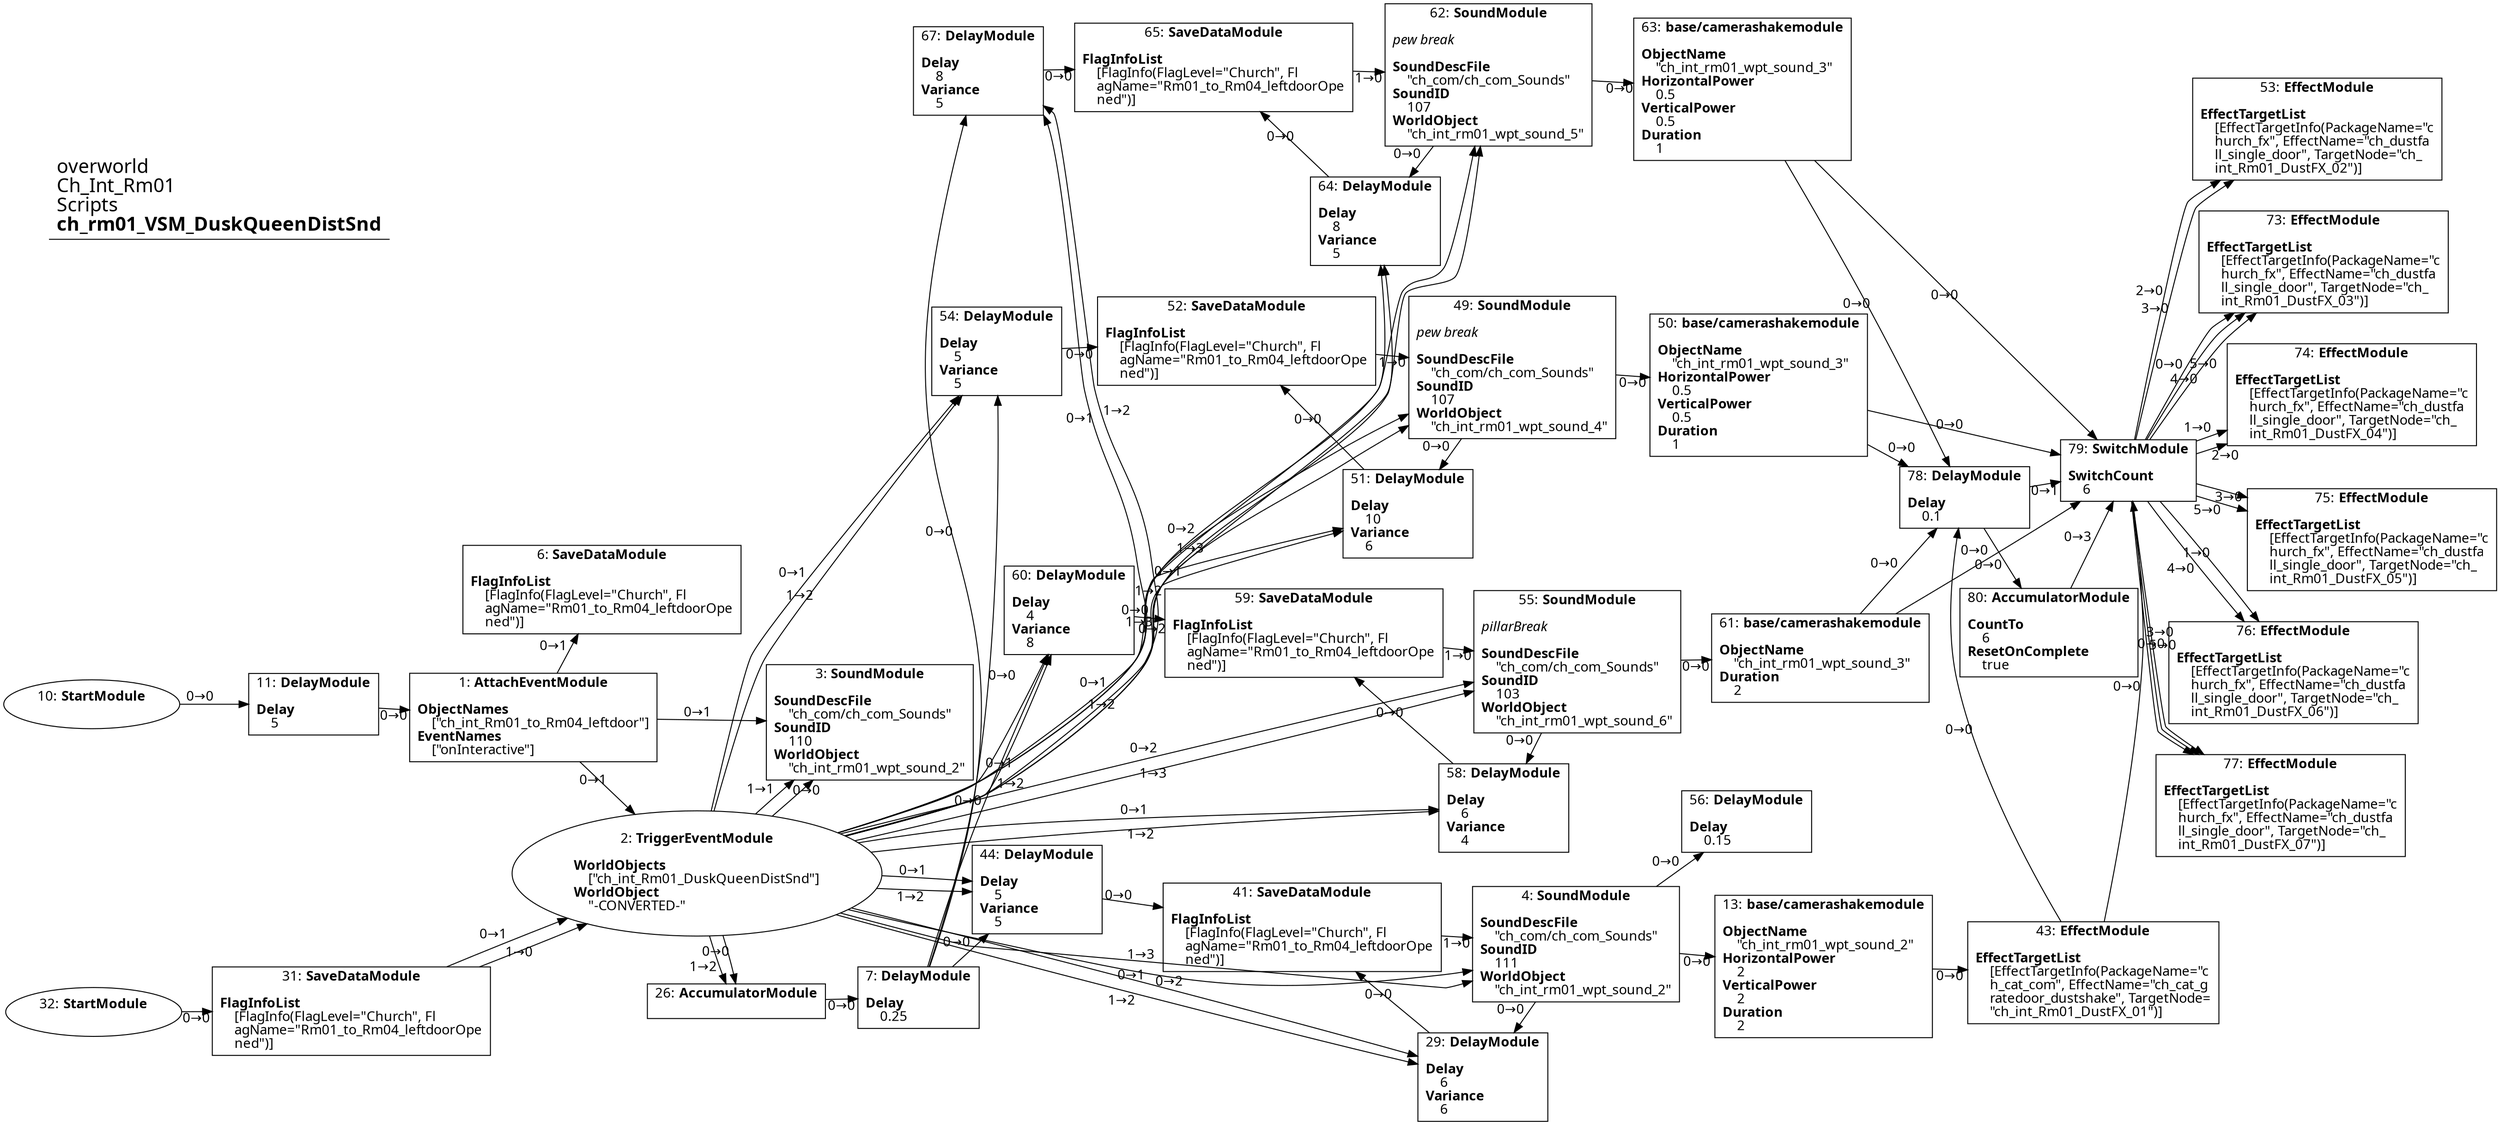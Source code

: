 digraph {
    layout = fdp;
    overlap = prism;
    sep = "+16";
    splines = spline;

    node [ shape = box ];

    graph [ fontname = "Segoe UI" ];
    node [ fontname = "Segoe UI" ];
    edge [ fontname = "Segoe UI" ];

    1 [ label = <1: <b>AttachEventModule</b><br/><br/><b>ObjectNames</b><br align="left"/>    [&quot;ch_int_Rm01_to_Rm04_leftdoor&quot;]<br align="left"/><b>EventNames</b><br align="left"/>    [&quot;onInteractive&quot;]<br align="left"/>> ];
    1 [ pos = "-0.379,-0.307!" ];
    1 -> 6 [ label = "0→1" ];
    1 -> 3 [ label = "0→1" ];
    1 -> 2 [ label = "0→1" ];

    2 [ label = <2: <b>TriggerEventModule</b><br/><br/><b>WorldObjects</b><br align="left"/>    [&quot;ch_int_Rm01_DuskQueenDistSnd&quot;]<br align="left"/><b>WorldObject</b><br align="left"/>    &quot;-CONVERTED-&quot;<br align="left"/>> ];
    2 [ shape = oval ]
    2 [ pos = "-0.119,-0.503!" ];
    2 -> 3 [ label = "1→1" ];
    2 -> 26 [ label = "0→0" ];
    2 -> 3 [ label = "0→0" ];
    2 -> 26 [ label = "1→2" ];
    2 -> 44 [ label = "0→1" ];
    2 -> 4 [ label = "0→2" ];
    2 -> 29 [ label = "0→1" ];
    2 -> 44 [ label = "1→2" ];
    2 -> 29 [ label = "1→2" ];
    2 -> 4 [ label = "1→3" ];
    2 -> 60 [ label = "0→1" ];
    2 -> 55 [ label = "0→2" ];
    2 -> 58 [ label = "0→1" ];
    2 -> 58 [ label = "1→2" ];
    2 -> 55 [ label = "1→3" ];
    2 -> 60 [ label = "1→2" ];
    2 -> 54 [ label = "0→1" ];
    2 -> 49 [ label = "0→2" ];
    2 -> 51 [ label = "0→1" ];
    2 -> 51 [ label = "1→2" ];
    2 -> 54 [ label = "1→2" ];
    2 -> 49 [ label = "1→3" ];
    2 -> 67 [ label = "0→1" ];
    2 -> 67 [ label = "1→2" ];
    2 -> 62 [ label = "0→2" ];
    2 -> 62 [ label = "1→3" ];
    2 -> 64 [ label = "0→1" ];
    2 -> 64 [ label = "1→2" ];

    3 [ label = <3: <b>SoundModule</b><br/><br/><b>SoundDescFile</b><br align="left"/>    &quot;ch_com/ch_com_Sounds&quot;<br align="left"/><b>SoundID</b><br align="left"/>    110<br align="left"/><b>WorldObject</b><br align="left"/>    &quot;ch_int_rm01_wpt_sound_2&quot;<br align="left"/>> ];
    3 [ pos = "0.15900001,-0.28500003!" ];

    4 [ label = <4: <b>SoundModule</b><br/><br/><b>SoundDescFile</b><br align="left"/>    &quot;ch_com/ch_com_Sounds&quot;<br align="left"/><b>SoundID</b><br align="left"/>    111<br align="left"/><b>WorldObject</b><br align="left"/>    &quot;ch_int_rm01_wpt_sound_2&quot;<br align="left"/>> ];
    4 [ pos = "1.2,-0.52000004!" ];
    4 -> 29 [ label = "0→0" ];
    4 -> 13 [ label = "0→0" ];
    4 -> 56 [ label = "0→0" ];

    6 [ label = <6: <b>SaveDataModule</b><br/><br/><b>FlagInfoList</b><br align="left"/>    [FlagInfo(FlagLevel=&quot;Church&quot;, Fl<br align="left"/>    agName=&quot;Rm01_to_Rm04_leftdoorOpe<br align="left"/>    ned&quot;)]<br align="left"/>> ];
    6 [ pos = "-0.127,-0.177!" ];

    7 [ label = <7: <b>DelayModule</b><br/><br/><b>Delay</b><br align="left"/>    0.25<br align="left"/>> ];
    7 [ pos = "0.439,-0.689!" ];
    7 -> 67 [ label = "0→0" ];
    7 -> 44 [ label = "0→0" ];
    7 -> 60 [ label = "0→0" ];
    7 -> 54 [ label = "0→0" ];

    10 [ label = <10: <b>StartModule</b><br/><br/>> ];
    10 [ shape = oval ]
    10 [ pos = "-0.777,-0.307!" ];
    10 -> 11 [ label = "0→0" ];

    11 [ label = <11: <b>DelayModule</b><br/><br/><b>Delay</b><br align="left"/>    5<br align="left"/>> ];
    11 [ pos = "-0.588,-0.307!" ];
    11 -> 1 [ label = "0→0" ];

    13 [ label = <13: <b>base/camerashakemodule</b><br/><br/><b>ObjectName</b><br align="left"/>    &quot;ch_int_rm01_wpt_sound_2&quot;<br align="left"/><b>HorizontalPower</b><br align="left"/>    2<br align="left"/><b>VerticalPower</b><br align="left"/>    2<br align="left"/><b>Duration</b><br align="left"/>    2<br align="left"/>> ];
    13 [ pos = "1.404,-0.52000004!" ];
    13 -> 43 [ label = "0→0" ];

    26 [ label = <26: <b>AccumulatorModule</b><br/><br/>> ];
    26 [ pos = "0.162,-0.688!" ];
    26 -> 7 [ label = "0→0" ];

    29 [ label = <29: <b>DelayModule</b><br/><br/><b>Delay</b><br align="left"/>    6<br align="left"/><b>Variance</b><br align="left"/>    6<br align="left"/>> ];
    29 [ pos = "1.093,-0.67600006!" ];
    29 -> 41 [ label = "0→0" ];

    31 [ label = <31: <b>SaveDataModule</b><br/><br/><b>FlagInfoList</b><br align="left"/>    [FlagInfo(FlagLevel=&quot;Church&quot;, Fl<br align="left"/>    agName=&quot;Rm01_to_Rm04_leftdoorOpe<br align="left"/>    ned&quot;)]<br align="left"/>> ];
    31 [ pos = "-0.44900003,-0.638!" ];
    31 -> 2 [ label = "0→1" ];
    31 -> 2 [ label = "1→0" ];

    32 [ label = <32: <b>StartModule</b><br/><br/>> ];
    32 [ shape = oval ]
    32 [ pos = "-0.596,-0.638!" ];
    32 -> 31 [ label = "0→0" ];

    41 [ label = <41: <b>SaveDataModule</b><br/><br/><b>FlagInfoList</b><br align="left"/>    [FlagInfo(FlagLevel=&quot;Church&quot;, Fl<br align="left"/>    agName=&quot;Rm01_to_Rm04_leftdoorOpe<br align="left"/>    ned&quot;)]<br align="left"/>> ];
    41 [ pos = "0.95500004,-0.497!" ];
    41 -> 4 [ label = "1→0" ];

    43 [ label = <43: <b>EffectModule</b><br/><br/><b>EffectTargetList</b><br align="left"/>    [EffectTargetInfo(PackageName=&quot;c<br align="left"/>    h_cat_com&quot;, EffectName=&quot;ch_cat_g<br align="left"/>    ratedoor_dustshake&quot;, TargetNode=<br align="left"/>    &quot;ch_int_Rm01_DustFX_01&quot;)]<br align="left"/>> ];
    43 [ pos = "1.613,-0.52000004!" ];
    43 -> 79 [ label = "0→0" ];
    43 -> 78 [ label = "0→0" ];

    44 [ label = <44: <b>DelayModule</b><br/><br/><b>Delay</b><br align="left"/>    5<br align="left"/><b>Variance</b><br align="left"/>    5<br align="left"/>> ];
    44 [ pos = "0.71800005,-0.497!" ];
    44 -> 41 [ label = "0→0" ];

    49 [ label = <49: <b>SoundModule</b><br/><br/><i>pew break<br align="left"/></i><br align="left"/><b>SoundDescFile</b><br align="left"/>    &quot;ch_com/ch_com_Sounds&quot;<br align="left"/><b>SoundID</b><br align="left"/>    107<br align="left"/><b>WorldObject</b><br align="left"/>    &quot;ch_int_rm01_wpt_sound_4&quot;<br align="left"/>> ];
    49 [ pos = "1.212,0.22100002!" ];
    49 -> 50 [ label = "0→0" ];
    49 -> 51 [ label = "0→0" ];

    50 [ label = <50: <b>base/camerashakemodule</b><br/><br/><b>ObjectName</b><br align="left"/>    &quot;ch_int_rm01_wpt_sound_3&quot;<br align="left"/><b>HorizontalPower</b><br align="left"/>    0.5<br align="left"/><b>VerticalPower</b><br align="left"/>    0.5<br align="left"/><b>Duration</b><br align="left"/>    1<br align="left"/>> ];
    50 [ pos = "1.4260001,0.22100002!" ];
    50 -> 78 [ label = "0→0" ];
    50 -> 79 [ label = "0→0" ];

    51 [ label = <51: <b>DelayModule</b><br/><br/><b>Delay</b><br align="left"/>    10<br align="left"/><b>Variance</b><br align="left"/>    6<br align="left"/>> ];
    51 [ pos = "1.115,0.064!" ];
    51 -> 52 [ label = "0→0" ];

    52 [ label = <52: <b>SaveDataModule</b><br/><br/><b>FlagInfoList</b><br align="left"/>    [FlagInfo(FlagLevel=&quot;Church&quot;, Fl<br align="left"/>    agName=&quot;Rm01_to_Rm04_leftdoorOpe<br align="left"/>    ned&quot;)]<br align="left"/>> ];
    52 [ pos = "0.97700006,0.24400002!" ];
    52 -> 49 [ label = "1→0" ];

    53 [ label = <53: <b>EffectModule</b><br/><br/><b>EffectTargetList</b><br align="left"/>    [EffectTargetInfo(PackageName=&quot;c<br align="left"/>    hurch_fx&quot;, EffectName=&quot;ch_dustfa<br align="left"/>    ll_single_door&quot;, TargetNode=&quot;ch_<br align="left"/>    int_Rm01_DustFX_02&quot;)]<br align="left"/>> ];
    53 [ pos = "2.5600002,0.49400002!" ];

    54 [ label = <54: <b>DelayModule</b><br/><br/><b>Delay</b><br align="left"/>    5<br align="left"/><b>Variance</b><br align="left"/>    5<br align="left"/>> ];
    54 [ pos = "0.74,0.24400002!" ];
    54 -> 52 [ label = "0→0" ];

    55 [ label = <55: <b>SoundModule</b><br/><br/><i>pillarBreak<br align="left"/></i><br align="left"/><b>SoundDescFile</b><br align="left"/>    &quot;ch_com/ch_com_Sounds&quot;<br align="left"/><b>SoundID</b><br align="left"/>    103<br align="left"/><b>WorldObject</b><br align="left"/>    &quot;ch_int_rm01_wpt_sound_6&quot;<br align="left"/>> ];
    55 [ pos = "1.2360001,-0.116000004!" ];
    55 -> 58 [ label = "0→0" ];
    55 -> 61 [ label = "0→0" ];

    56 [ label = <56: <b>DelayModule</b><br/><br/><b>Delay</b><br align="left"/>    0.15<br align="left"/>> ];
    56 [ pos = "1.4070001,-0.33900002!" ];

    58 [ label = <58: <b>DelayModule</b><br/><br/><b>Delay</b><br align="left"/>    6<br align="left"/><b>Variance</b><br align="left"/>    4<br align="left"/>> ];
    58 [ pos = "1.2040001,-0.27100003!" ];
    58 -> 59 [ label = "0→0" ];

    59 [ label = <59: <b>SaveDataModule</b><br/><br/><b>FlagInfoList</b><br align="left"/>    [FlagInfo(FlagLevel=&quot;Church&quot;, Fl<br align="left"/>    agName=&quot;Rm01_to_Rm04_leftdoorOpe<br align="left"/>    ned&quot;)]<br align="left"/>> ];
    59 [ pos = "1.011,-0.093!" ];
    59 -> 55 [ label = "1→0" ];

    60 [ label = <60: <b>DelayModule</b><br/><br/><b>Delay</b><br align="left"/>    4<br align="left"/><b>Variance</b><br align="left"/>    8<br align="left"/>> ];
    60 [ pos = "0.77400005,-0.093!" ];
    60 -> 59 [ label = "0→0" ];

    61 [ label = <61: <b>base/camerashakemodule</b><br/><br/><b>ObjectName</b><br align="left"/>    &quot;ch_int_rm01_wpt_sound_3&quot;<br align="left"/><b>Duration</b><br align="left"/>    2<br align="left"/>> ];
    61 [ pos = "1.4720001,-0.116000004!" ];
    61 -> 78 [ label = "0→0" ];
    61 -> 79 [ label = "0→0" ];

    62 [ label = <62: <b>SoundModule</b><br/><br/><i>pew break<br align="left"/></i><br align="left"/><b>SoundDescFile</b><br align="left"/>    &quot;ch_com/ch_com_Sounds&quot;<br align="left"/><b>SoundID</b><br align="left"/>    107<br align="left"/><b>WorldObject</b><br align="left"/>    &quot;ch_int_rm01_wpt_sound_5&quot;<br align="left"/>> ];
    62 [ pos = "1.222,0.57100004!" ];
    62 -> 63 [ label = "0→0" ];
    62 -> 64 [ label = "0→0" ];

    63 [ label = <63: <b>base/camerashakemodule</b><br/><br/><b>ObjectName</b><br align="left"/>    &quot;ch_int_rm01_wpt_sound_3&quot;<br align="left"/><b>HorizontalPower</b><br align="left"/>    0.5<br align="left"/><b>VerticalPower</b><br align="left"/>    0.5<br align="left"/><b>Duration</b><br align="left"/>    1<br align="left"/>> ];
    63 [ pos = "1.4260001,0.57100004!" ];
    63 -> 78 [ label = "0→0" ];
    63 -> 79 [ label = "0→0" ];

    64 [ label = <64: <b>DelayModule</b><br/><br/><b>Delay</b><br align="left"/>    8<br align="left"/><b>Variance</b><br align="left"/>    5<br align="left"/>> ];
    64 [ pos = "1.115,0.41400003!" ];
    64 -> 65 [ label = "0→0" ];

    65 [ label = <65: <b>SaveDataModule</b><br/><br/><b>FlagInfoList</b><br align="left"/>    [FlagInfo(FlagLevel=&quot;Church&quot;, Fl<br align="left"/>    agName=&quot;Rm01_to_Rm04_leftdoorOpe<br align="left"/>    ned&quot;)]<br align="left"/>> ];
    65 [ pos = "0.97700006,0.59400004!" ];
    65 -> 62 [ label = "1→0" ];

    67 [ label = <67: <b>DelayModule</b><br/><br/><b>Delay</b><br align="left"/>    8<br align="left"/><b>Variance</b><br align="left"/>    5<br align="left"/>> ];
    67 [ pos = "0.74,0.59400004!" ];
    67 -> 65 [ label = "0→0" ];

    73 [ label = <73: <b>EffectModule</b><br/><br/><b>EffectTargetList</b><br align="left"/>    [EffectTargetInfo(PackageName=&quot;c<br align="left"/>    hurch_fx&quot;, EffectName=&quot;ch_dustfa<br align="left"/>    ll_single_door&quot;, TargetNode=&quot;ch_<br align="left"/>    int_Rm01_DustFX_03&quot;)]<br align="left"/>> ];
    73 [ pos = "2.558,0.37100002!" ];

    74 [ label = <74: <b>EffectModule</b><br/><br/><b>EffectTargetList</b><br align="left"/>    [EffectTargetInfo(PackageName=&quot;c<br align="left"/>    hurch_fx&quot;, EffectName=&quot;ch_dustfa<br align="left"/>    ll_single_door&quot;, TargetNode=&quot;ch_<br align="left"/>    int_Rm01_DustFX_04&quot;)]<br align="left"/>> ];
    74 [ pos = "2.559,0.246!" ];

    75 [ label = <75: <b>EffectModule</b><br/><br/><b>EffectTargetList</b><br align="left"/>    [EffectTargetInfo(PackageName=&quot;c<br align="left"/>    hurch_fx&quot;, EffectName=&quot;ch_dustfa<br align="left"/>    ll_single_door&quot;, TargetNode=&quot;ch_<br align="left"/>    int_Rm01_DustFX_05&quot;)]<br align="left"/>> ];
    75 [ pos = "2.559,0.124000005!" ];

    76 [ label = <76: <b>EffectModule</b><br/><br/><b>EffectTargetList</b><br align="left"/>    [EffectTargetInfo(PackageName=&quot;c<br align="left"/>    hurch_fx&quot;, EffectName=&quot;ch_dustfa<br align="left"/>    ll_single_door&quot;, TargetNode=&quot;ch_<br align="left"/>    int_Rm01_DustFX_06&quot;)]<br align="left"/>> ];
    76 [ pos = "2.559,0.009000001!" ];

    77 [ label = <77: <b>EffectModule</b><br/><br/><b>EffectTargetList</b><br align="left"/>    [EffectTargetInfo(PackageName=&quot;c<br align="left"/>    hurch_fx&quot;, EffectName=&quot;ch_dustfa<br align="left"/>    ll_single_door&quot;, TargetNode=&quot;ch_<br align="left"/>    int_Rm01_DustFX_07&quot;)]<br align="left"/>> ];
    77 [ pos = "2.555,-0.102000006!" ];

    78 [ label = <78: <b>DelayModule</b><br/><br/><b>Delay</b><br align="left"/>    0.1<br align="left"/>> ];
    78 [ pos = "1.7170001,0.117000006!" ];
    78 -> 79 [ label = "0→1" ];
    78 -> 80 [ label = "0→0" ];

    79 [ label = <79: <b>SwitchModule</b><br/><br/><b>SwitchCount</b><br align="left"/>    6<br align="left"/>> ];
    79 [ pos = "2.131,0.171!" ];
    79 -> 73 [ label = "0→0" ];
    79 -> 77 [ label = "0→0" ];
    79 -> 74 [ label = "1→0" ];
    79 -> 76 [ label = "1→0" ];
    79 -> 53 [ label = "2→0" ];
    79 -> 74 [ label = "2→0" ];
    79 -> 75 [ label = "3→0" ];
    79 -> 77 [ label = "3→0" ];
    79 -> 53 [ label = "3→0" ];
    79 -> 76 [ label = "4→0" ];
    79 -> 75 [ label = "5→0" ];
    79 -> 73 [ label = "4→0" ];
    79 -> 73 [ label = "5→0" ];
    79 -> 77 [ label = "5→0" ];

    80 [ label = <80: <b>AccumulatorModule</b><br/><br/><b>CountTo</b><br align="left"/>    6<br align="left"/><b>ResetOnComplete</b><br align="left"/>    true<br align="left"/>> ];
    80 [ pos = "1.8970001,-0.07700001!" ];
    80 -> 79 [ label = "0→3" ];

    title [ pos = "-0.77800006,0.595!" ];
    title [ shape = underline ];
    title [ label = <<font point-size="20">overworld<br align="left"/>Ch_Int_Rm01<br align="left"/>Scripts<br align="left"/><b>ch_rm01_VSM_DuskQueenDistSnd</b><br align="left"/></font>> ];
}
